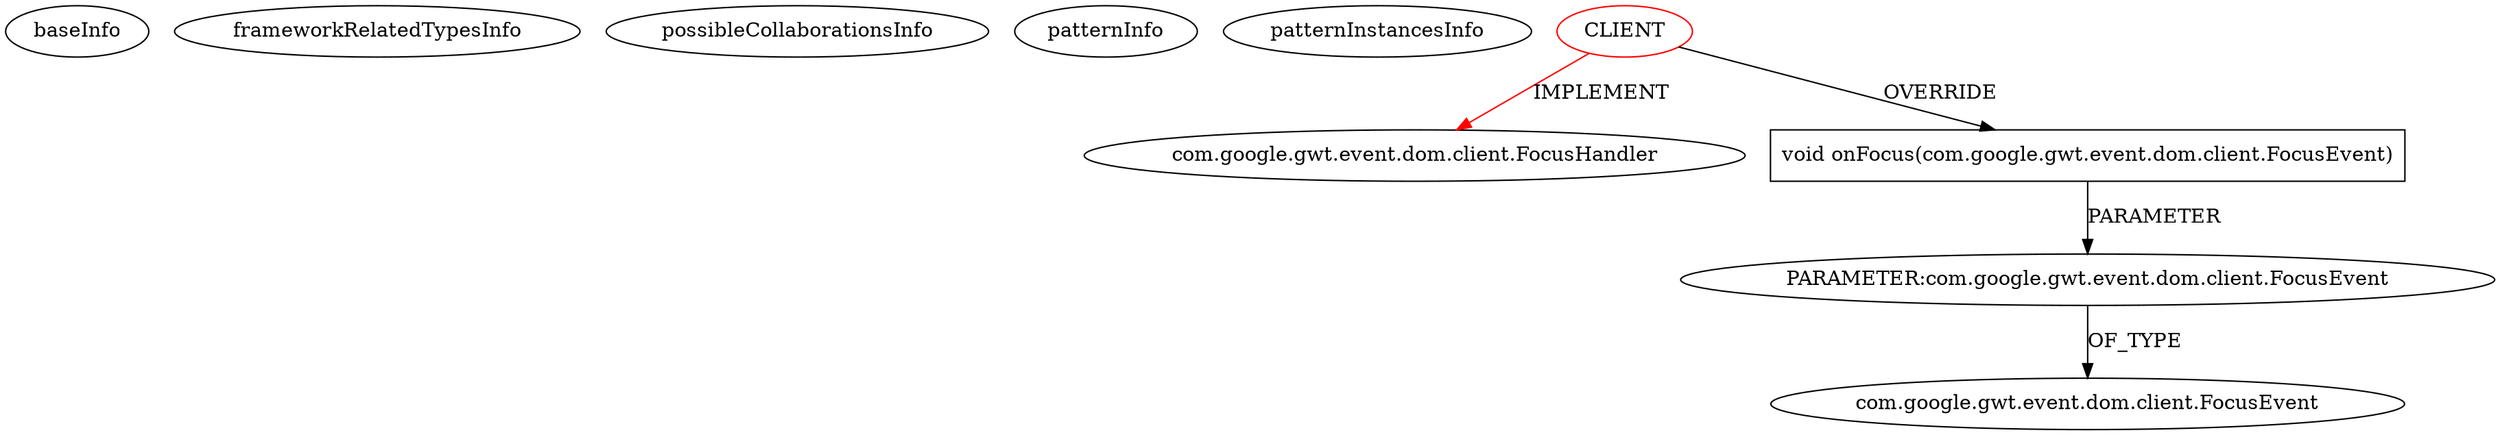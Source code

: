 digraph {
baseInfo[graphId=1059,category="pattern",isAnonymous=false,possibleRelation=false]
frameworkRelatedTypesInfo[0="com.google.gwt.event.dom.client.FocusHandler"]
possibleCollaborationsInfo[]
patternInfo[frequency=2.0,patternRootClient=0]
patternInstancesInfo[0="betacraft-RdpGwtClient~/betacraft-RdpGwtClient/RdpGwtClient-master/src/com/droidcloud/viewer/client/RdesktopFocusListener.java~RdesktopFocusListener~842",1="nextinterfaces-next~/nextinterfaces-next/next-master/src/next/i/view/widgets/XPicker.java~XPicker~4223"]
1[label="com.google.gwt.event.dom.client.FocusHandler",vertexType="FRAMEWORK_INTERFACE_TYPE",isFrameworkType=false]
0[label="CLIENT",vertexType="ROOT_CLIENT_CLASS_DECLARATION",isFrameworkType=false,color=red]
2[label="void onFocus(com.google.gwt.event.dom.client.FocusEvent)",vertexType="OVERRIDING_METHOD_DECLARATION",isFrameworkType=false,shape=box]
3[label="PARAMETER:com.google.gwt.event.dom.client.FocusEvent",vertexType="PARAMETER_DECLARATION",isFrameworkType=false]
4[label="com.google.gwt.event.dom.client.FocusEvent",vertexType="FRAMEWORK_CLASS_TYPE",isFrameworkType=false]
0->2[label="OVERRIDE"]
3->4[label="OF_TYPE"]
0->1[label="IMPLEMENT",color=red]
2->3[label="PARAMETER"]
}
